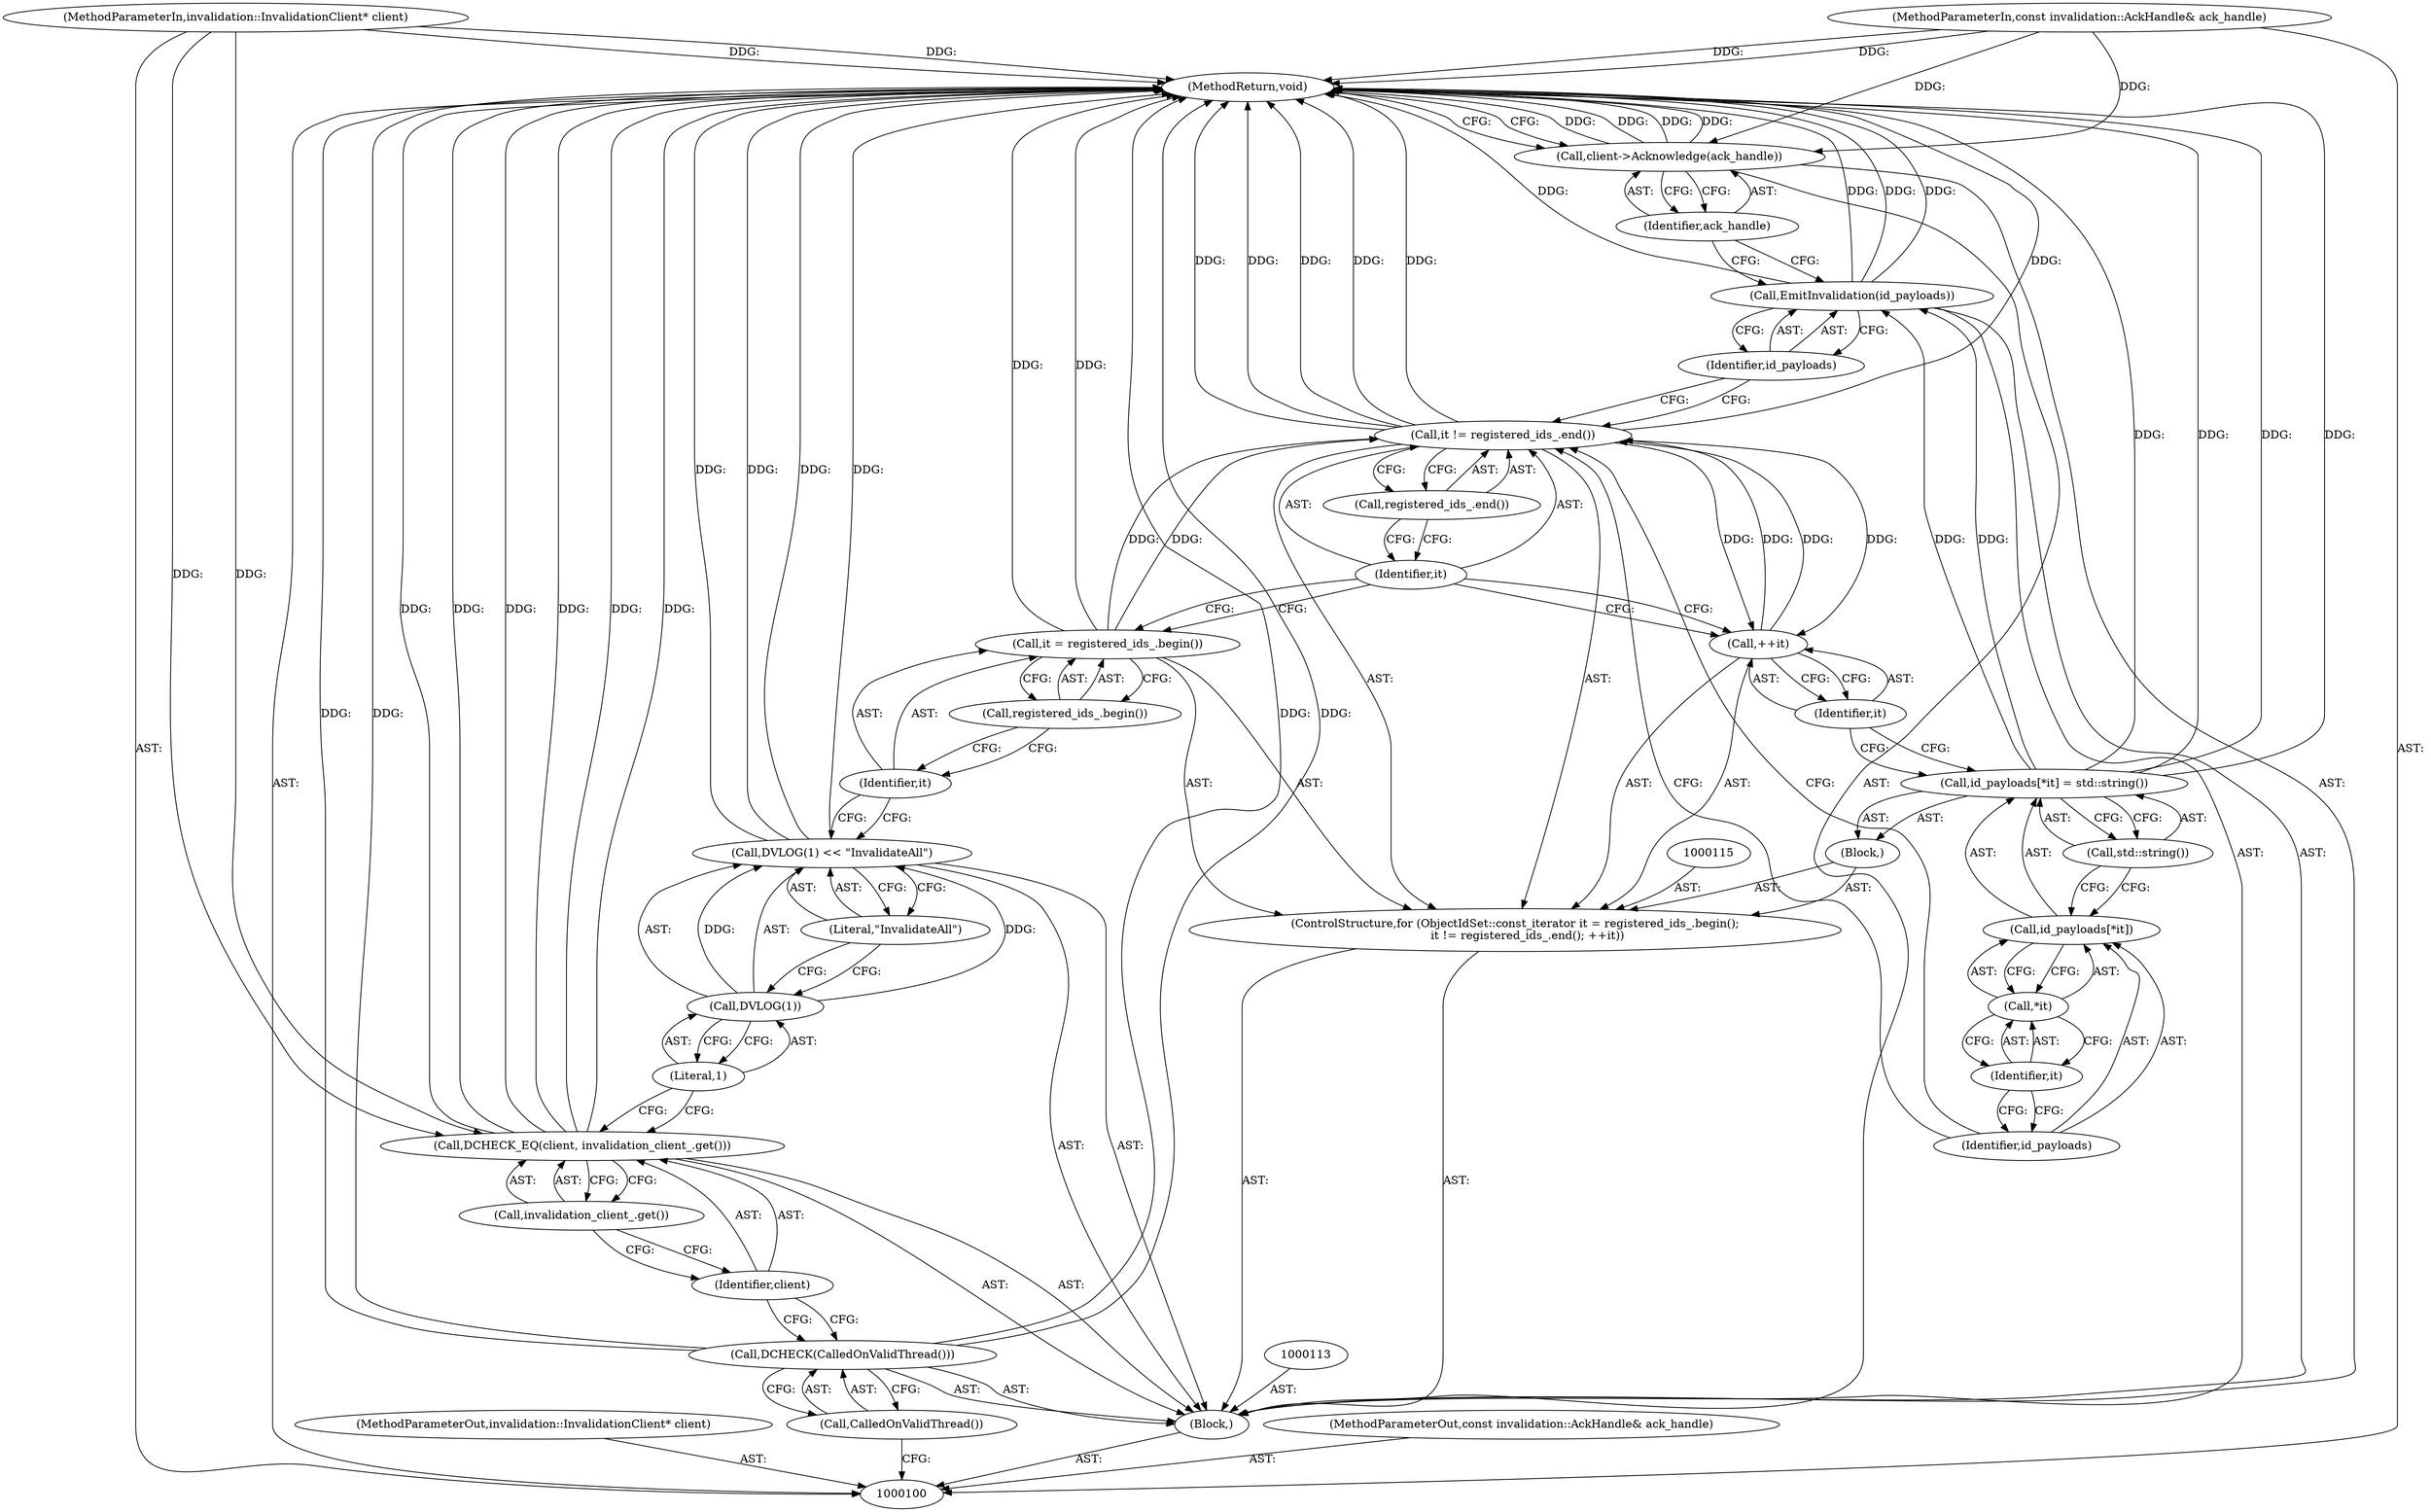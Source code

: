 digraph "0_Chrome_8a50f99c25fb70ff43aaa82b6f9569db383f0ca8_3" {
"1000135" [label="(MethodReturn,void)"];
"1000121" [label="(Call,registered_ids_.end())"];
"1000122" [label="(Call,++it)"];
"1000123" [label="(Identifier,it)"];
"1000124" [label="(Block,)"];
"1000119" [label="(Call,it != registered_ids_.end())"];
"1000120" [label="(Identifier,it)"];
"1000128" [label="(Call,*it)"];
"1000129" [label="(Identifier,it)"];
"1000130" [label="(Call,std::string())"];
"1000125" [label="(Call,id_payloads[*it] = std::string())"];
"1000126" [label="(Call,id_payloads[*it])"];
"1000127" [label="(Identifier,id_payloads)"];
"1000132" [label="(Identifier,id_payloads)"];
"1000131" [label="(Call,EmitInvalidation(id_payloads))"];
"1000133" [label="(Call,client->Acknowledge(ack_handle))"];
"1000134" [label="(Identifier,ack_handle)"];
"1000101" [label="(MethodParameterIn,invalidation::InvalidationClient* client)"];
"1000208" [label="(MethodParameterOut,invalidation::InvalidationClient* client)"];
"1000103" [label="(Block,)"];
"1000102" [label="(MethodParameterIn,const invalidation::AckHandle& ack_handle)"];
"1000209" [label="(MethodParameterOut,const invalidation::AckHandle& ack_handle)"];
"1000105" [label="(Call,CalledOnValidThread())"];
"1000104" [label="(Call,DCHECK(CalledOnValidThread()))"];
"1000107" [label="(Identifier,client)"];
"1000106" [label="(Call,DCHECK_EQ(client, invalidation_client_.get()))"];
"1000108" [label="(Call,invalidation_client_.get())"];
"1000112" [label="(Literal,\"InvalidateAll\")"];
"1000109" [label="(Call,DVLOG(1) << \"InvalidateAll\")"];
"1000110" [label="(Call,DVLOG(1))"];
"1000111" [label="(Literal,1)"];
"1000114" [label="(ControlStructure,for (ObjectIdSet::const_iterator it = registered_ids_.begin();\n       it != registered_ids_.end(); ++it))"];
"1000116" [label="(Call,it = registered_ids_.begin())"];
"1000117" [label="(Identifier,it)"];
"1000118" [label="(Call,registered_ids_.begin())"];
"1000135" -> "1000100"  [label="AST: "];
"1000135" -> "1000133"  [label="CFG: "];
"1000106" -> "1000135"  [label="DDG: "];
"1000106" -> "1000135"  [label="DDG: "];
"1000106" -> "1000135"  [label="DDG: "];
"1000104" -> "1000135"  [label="DDG: "];
"1000104" -> "1000135"  [label="DDG: "];
"1000131" -> "1000135"  [label="DDG: "];
"1000131" -> "1000135"  [label="DDG: "];
"1000133" -> "1000135"  [label="DDG: "];
"1000133" -> "1000135"  [label="DDG: "];
"1000119" -> "1000135"  [label="DDG: "];
"1000119" -> "1000135"  [label="DDG: "];
"1000119" -> "1000135"  [label="DDG: "];
"1000116" -> "1000135"  [label="DDG: "];
"1000125" -> "1000135"  [label="DDG: "];
"1000125" -> "1000135"  [label="DDG: "];
"1000102" -> "1000135"  [label="DDG: "];
"1000101" -> "1000135"  [label="DDG: "];
"1000109" -> "1000135"  [label="DDG: "];
"1000109" -> "1000135"  [label="DDG: "];
"1000121" -> "1000119"  [label="AST: "];
"1000121" -> "1000120"  [label="CFG: "];
"1000119" -> "1000121"  [label="CFG: "];
"1000122" -> "1000114"  [label="AST: "];
"1000122" -> "1000123"  [label="CFG: "];
"1000123" -> "1000122"  [label="AST: "];
"1000120" -> "1000122"  [label="CFG: "];
"1000122" -> "1000119"  [label="DDG: "];
"1000119" -> "1000122"  [label="DDG: "];
"1000123" -> "1000122"  [label="AST: "];
"1000123" -> "1000125"  [label="CFG: "];
"1000122" -> "1000123"  [label="CFG: "];
"1000124" -> "1000114"  [label="AST: "];
"1000125" -> "1000124"  [label="AST: "];
"1000119" -> "1000114"  [label="AST: "];
"1000119" -> "1000121"  [label="CFG: "];
"1000120" -> "1000119"  [label="AST: "];
"1000121" -> "1000119"  [label="AST: "];
"1000127" -> "1000119"  [label="CFG: "];
"1000132" -> "1000119"  [label="CFG: "];
"1000119" -> "1000135"  [label="DDG: "];
"1000119" -> "1000135"  [label="DDG: "];
"1000119" -> "1000135"  [label="DDG: "];
"1000116" -> "1000119"  [label="DDG: "];
"1000122" -> "1000119"  [label="DDG: "];
"1000119" -> "1000122"  [label="DDG: "];
"1000120" -> "1000119"  [label="AST: "];
"1000120" -> "1000116"  [label="CFG: "];
"1000120" -> "1000122"  [label="CFG: "];
"1000121" -> "1000120"  [label="CFG: "];
"1000128" -> "1000126"  [label="AST: "];
"1000128" -> "1000129"  [label="CFG: "];
"1000129" -> "1000128"  [label="AST: "];
"1000126" -> "1000128"  [label="CFG: "];
"1000129" -> "1000128"  [label="AST: "];
"1000129" -> "1000127"  [label="CFG: "];
"1000128" -> "1000129"  [label="CFG: "];
"1000130" -> "1000125"  [label="AST: "];
"1000130" -> "1000126"  [label="CFG: "];
"1000125" -> "1000130"  [label="CFG: "];
"1000125" -> "1000124"  [label="AST: "];
"1000125" -> "1000130"  [label="CFG: "];
"1000126" -> "1000125"  [label="AST: "];
"1000130" -> "1000125"  [label="AST: "];
"1000123" -> "1000125"  [label="CFG: "];
"1000125" -> "1000135"  [label="DDG: "];
"1000125" -> "1000135"  [label="DDG: "];
"1000125" -> "1000131"  [label="DDG: "];
"1000126" -> "1000125"  [label="AST: "];
"1000126" -> "1000128"  [label="CFG: "];
"1000127" -> "1000126"  [label="AST: "];
"1000128" -> "1000126"  [label="AST: "];
"1000130" -> "1000126"  [label="CFG: "];
"1000127" -> "1000126"  [label="AST: "];
"1000127" -> "1000119"  [label="CFG: "];
"1000129" -> "1000127"  [label="CFG: "];
"1000132" -> "1000131"  [label="AST: "];
"1000132" -> "1000119"  [label="CFG: "];
"1000131" -> "1000132"  [label="CFG: "];
"1000131" -> "1000103"  [label="AST: "];
"1000131" -> "1000132"  [label="CFG: "];
"1000132" -> "1000131"  [label="AST: "];
"1000134" -> "1000131"  [label="CFG: "];
"1000131" -> "1000135"  [label="DDG: "];
"1000131" -> "1000135"  [label="DDG: "];
"1000125" -> "1000131"  [label="DDG: "];
"1000133" -> "1000103"  [label="AST: "];
"1000133" -> "1000134"  [label="CFG: "];
"1000134" -> "1000133"  [label="AST: "];
"1000135" -> "1000133"  [label="CFG: "];
"1000133" -> "1000135"  [label="DDG: "];
"1000133" -> "1000135"  [label="DDG: "];
"1000102" -> "1000133"  [label="DDG: "];
"1000134" -> "1000133"  [label="AST: "];
"1000134" -> "1000131"  [label="CFG: "];
"1000133" -> "1000134"  [label="CFG: "];
"1000101" -> "1000100"  [label="AST: "];
"1000101" -> "1000135"  [label="DDG: "];
"1000101" -> "1000106"  [label="DDG: "];
"1000208" -> "1000100"  [label="AST: "];
"1000103" -> "1000100"  [label="AST: "];
"1000104" -> "1000103"  [label="AST: "];
"1000106" -> "1000103"  [label="AST: "];
"1000109" -> "1000103"  [label="AST: "];
"1000113" -> "1000103"  [label="AST: "];
"1000114" -> "1000103"  [label="AST: "];
"1000131" -> "1000103"  [label="AST: "];
"1000133" -> "1000103"  [label="AST: "];
"1000102" -> "1000100"  [label="AST: "];
"1000102" -> "1000135"  [label="DDG: "];
"1000102" -> "1000133"  [label="DDG: "];
"1000209" -> "1000100"  [label="AST: "];
"1000105" -> "1000104"  [label="AST: "];
"1000105" -> "1000100"  [label="CFG: "];
"1000104" -> "1000105"  [label="CFG: "];
"1000104" -> "1000103"  [label="AST: "];
"1000104" -> "1000105"  [label="CFG: "];
"1000105" -> "1000104"  [label="AST: "];
"1000107" -> "1000104"  [label="CFG: "];
"1000104" -> "1000135"  [label="DDG: "];
"1000104" -> "1000135"  [label="DDG: "];
"1000107" -> "1000106"  [label="AST: "];
"1000107" -> "1000104"  [label="CFG: "];
"1000108" -> "1000107"  [label="CFG: "];
"1000106" -> "1000103"  [label="AST: "];
"1000106" -> "1000108"  [label="CFG: "];
"1000107" -> "1000106"  [label="AST: "];
"1000108" -> "1000106"  [label="AST: "];
"1000111" -> "1000106"  [label="CFG: "];
"1000106" -> "1000135"  [label="DDG: "];
"1000106" -> "1000135"  [label="DDG: "];
"1000106" -> "1000135"  [label="DDG: "];
"1000101" -> "1000106"  [label="DDG: "];
"1000108" -> "1000106"  [label="AST: "];
"1000108" -> "1000107"  [label="CFG: "];
"1000106" -> "1000108"  [label="CFG: "];
"1000112" -> "1000109"  [label="AST: "];
"1000112" -> "1000110"  [label="CFG: "];
"1000109" -> "1000112"  [label="CFG: "];
"1000109" -> "1000103"  [label="AST: "];
"1000109" -> "1000112"  [label="CFG: "];
"1000110" -> "1000109"  [label="AST: "];
"1000112" -> "1000109"  [label="AST: "];
"1000117" -> "1000109"  [label="CFG: "];
"1000109" -> "1000135"  [label="DDG: "];
"1000109" -> "1000135"  [label="DDG: "];
"1000110" -> "1000109"  [label="DDG: "];
"1000110" -> "1000109"  [label="AST: "];
"1000110" -> "1000111"  [label="CFG: "];
"1000111" -> "1000110"  [label="AST: "];
"1000112" -> "1000110"  [label="CFG: "];
"1000110" -> "1000109"  [label="DDG: "];
"1000111" -> "1000110"  [label="AST: "];
"1000111" -> "1000106"  [label="CFG: "];
"1000110" -> "1000111"  [label="CFG: "];
"1000114" -> "1000103"  [label="AST: "];
"1000115" -> "1000114"  [label="AST: "];
"1000116" -> "1000114"  [label="AST: "];
"1000119" -> "1000114"  [label="AST: "];
"1000122" -> "1000114"  [label="AST: "];
"1000124" -> "1000114"  [label="AST: "];
"1000116" -> "1000114"  [label="AST: "];
"1000116" -> "1000118"  [label="CFG: "];
"1000117" -> "1000116"  [label="AST: "];
"1000118" -> "1000116"  [label="AST: "];
"1000120" -> "1000116"  [label="CFG: "];
"1000116" -> "1000135"  [label="DDG: "];
"1000116" -> "1000119"  [label="DDG: "];
"1000117" -> "1000116"  [label="AST: "];
"1000117" -> "1000109"  [label="CFG: "];
"1000118" -> "1000117"  [label="CFG: "];
"1000118" -> "1000116"  [label="AST: "];
"1000118" -> "1000117"  [label="CFG: "];
"1000116" -> "1000118"  [label="CFG: "];
}

